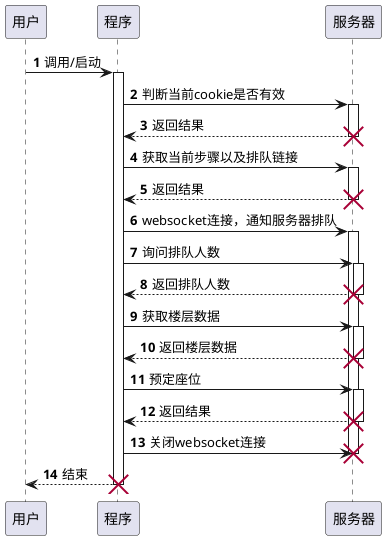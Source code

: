 @startuml
'https://plantuml.com/sequence-diagram

autonumber

用户->程序:调用/启动
activate 程序
程序->服务器:判断当前cookie是否有效
activate 服务器
程序<--服务器:返回结果
destroy 服务器
程序->服务器:获取当前步骤以及排队链接
activate 服务器
程序<--服务器:返回结果
destroy 服务器
程序->服务器:websocket连接，通知服务器排队
activate 服务器
程序->服务器:询问排队人数
activate 服务器
程序<--服务器:返回排队人数
destroy 服务器
程序->服务器:获取楼层数据
activate 服务器
程序<--服务器:返回楼层数据
destroy 服务器
程序->服务器:预定座位
activate 服务器
程序<--服务器:返回结果
destroy 服务器
程序->服务器:关闭websocket连接
destroy 服务器
用户<--程序:结束
destroy 程序
@enduml